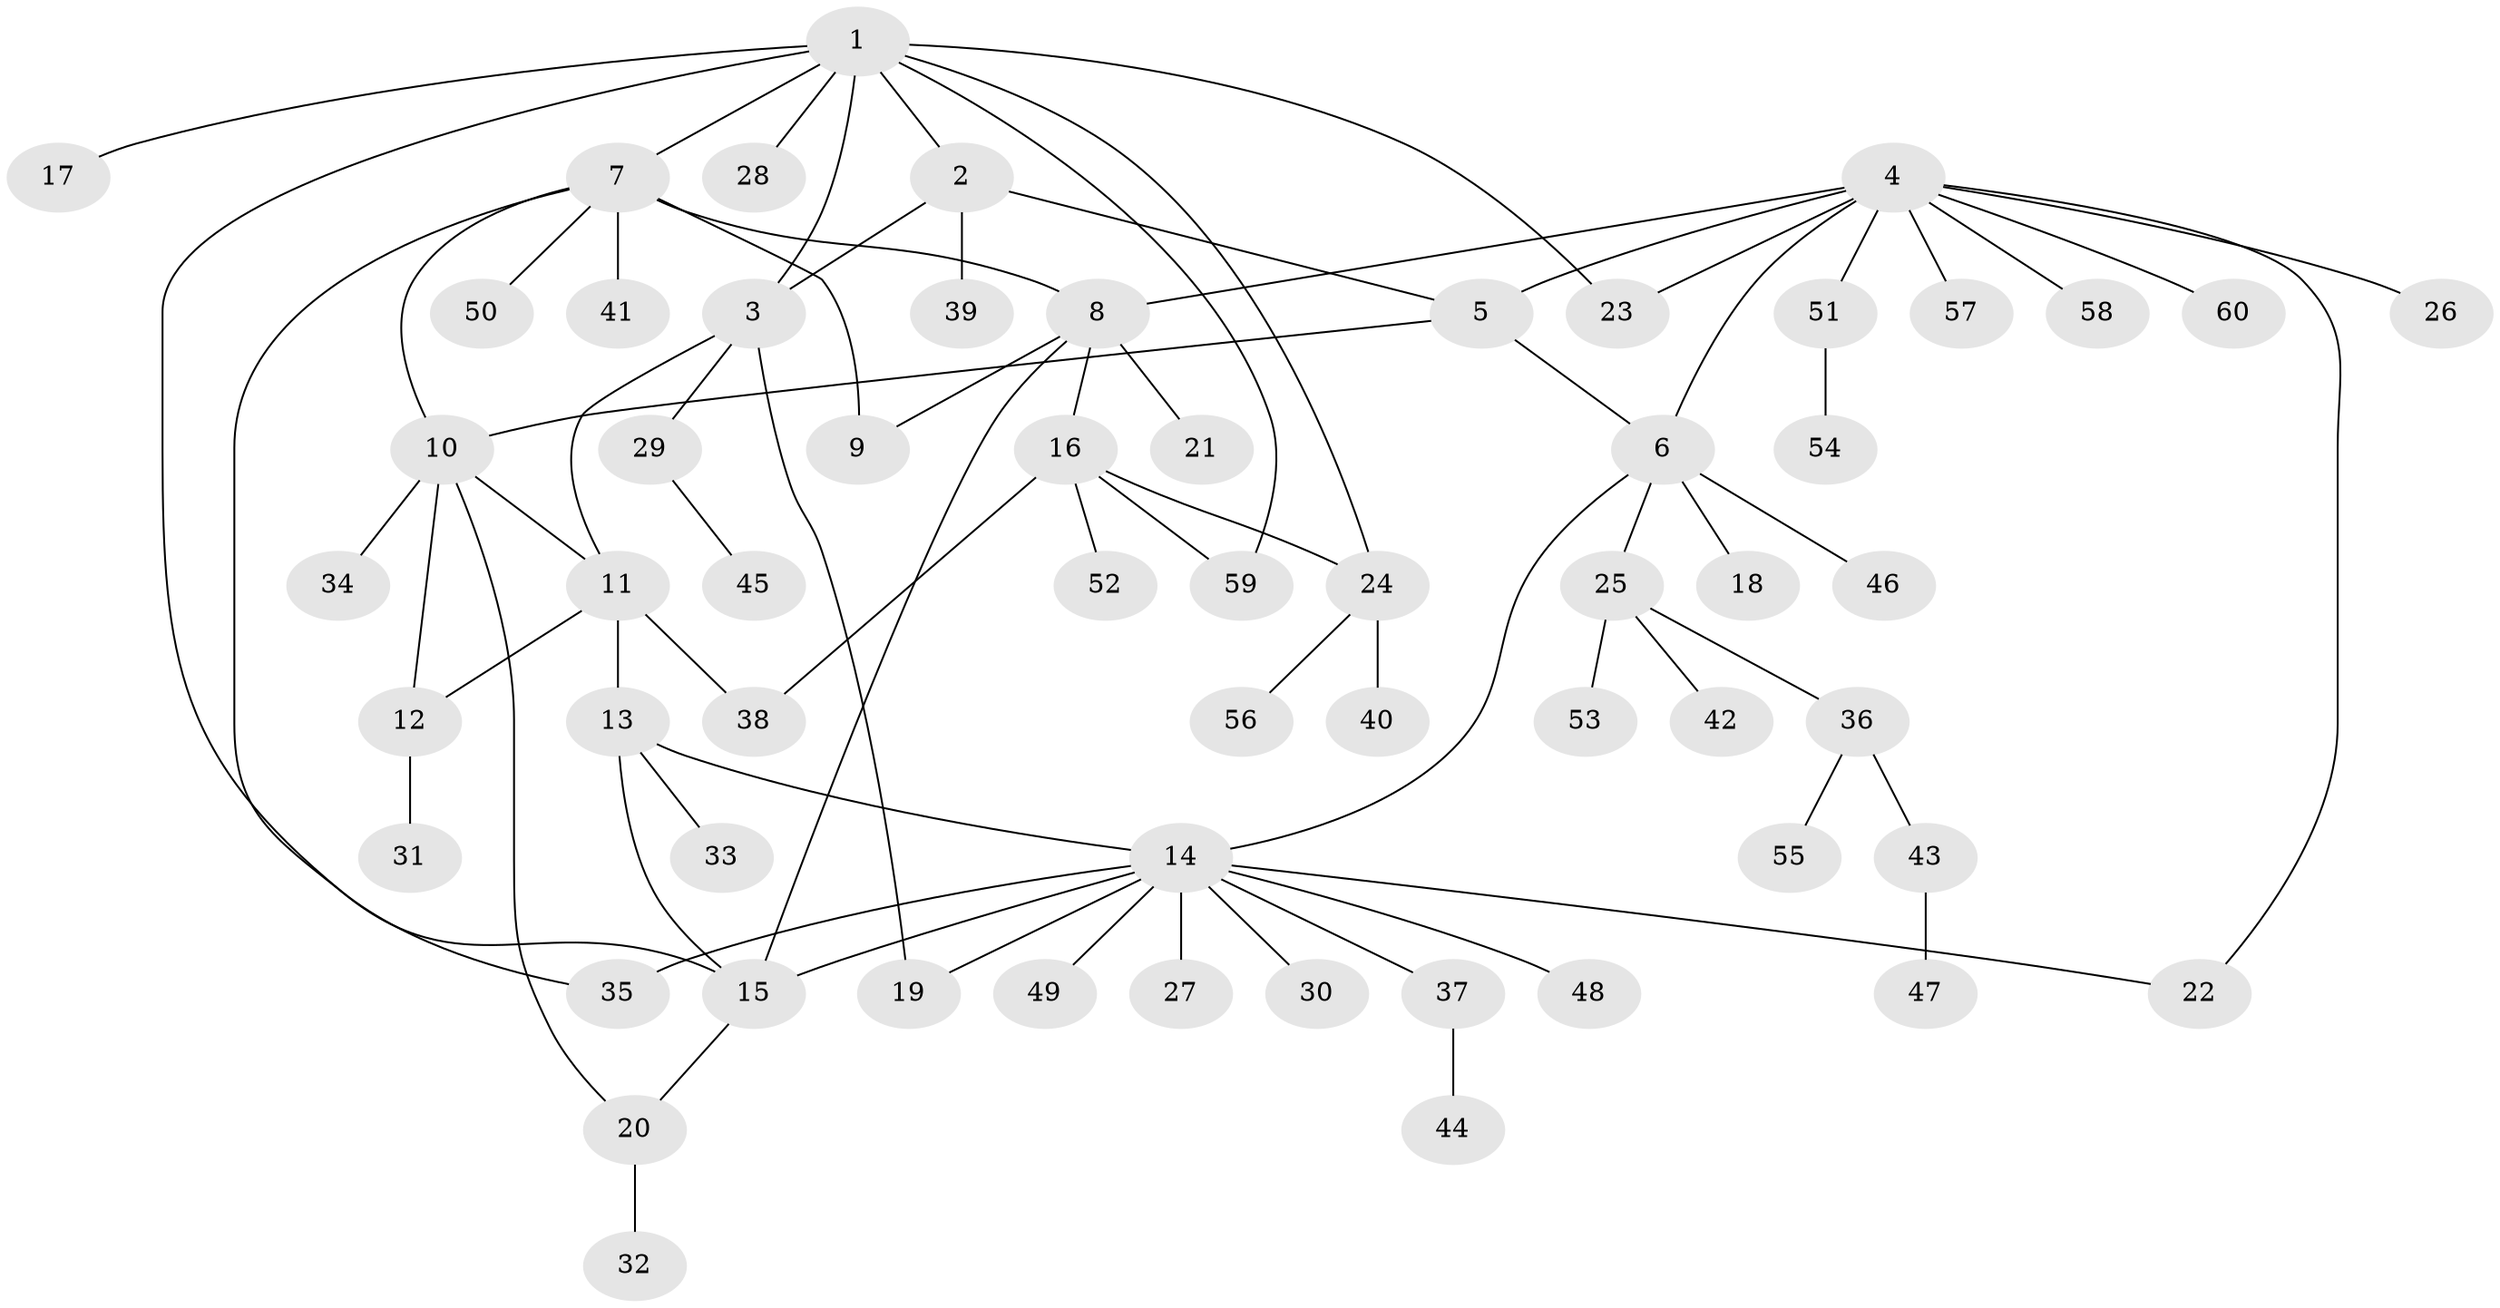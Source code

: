 // coarse degree distribution, {8: 0.045454545454545456, 3: 0.11363636363636363, 5: 0.045454545454545456, 9: 0.045454545454545456, 4: 0.045454545454545456, 10: 0.022727272727272728, 2: 0.11363636363636363, 11: 0.022727272727272728, 1: 0.5454545454545454}
// Generated by graph-tools (version 1.1) at 2025/24/03/03/25 07:24:09]
// undirected, 60 vertices, 78 edges
graph export_dot {
graph [start="1"]
  node [color=gray90,style=filled];
  1;
  2;
  3;
  4;
  5;
  6;
  7;
  8;
  9;
  10;
  11;
  12;
  13;
  14;
  15;
  16;
  17;
  18;
  19;
  20;
  21;
  22;
  23;
  24;
  25;
  26;
  27;
  28;
  29;
  30;
  31;
  32;
  33;
  34;
  35;
  36;
  37;
  38;
  39;
  40;
  41;
  42;
  43;
  44;
  45;
  46;
  47;
  48;
  49;
  50;
  51;
  52;
  53;
  54;
  55;
  56;
  57;
  58;
  59;
  60;
  1 -- 2;
  1 -- 3;
  1 -- 7;
  1 -- 15;
  1 -- 17;
  1 -- 23;
  1 -- 24;
  1 -- 28;
  1 -- 59;
  2 -- 3;
  2 -- 5;
  2 -- 39;
  3 -- 11;
  3 -- 19;
  3 -- 29;
  4 -- 5;
  4 -- 6;
  4 -- 8;
  4 -- 22;
  4 -- 23;
  4 -- 26;
  4 -- 51;
  4 -- 57;
  4 -- 58;
  4 -- 60;
  5 -- 6;
  5 -- 10;
  6 -- 14;
  6 -- 18;
  6 -- 25;
  6 -- 46;
  7 -- 8;
  7 -- 9;
  7 -- 10;
  7 -- 35;
  7 -- 41;
  7 -- 50;
  8 -- 9;
  8 -- 15;
  8 -- 16;
  8 -- 21;
  10 -- 11;
  10 -- 12;
  10 -- 20;
  10 -- 34;
  11 -- 12;
  11 -- 13;
  11 -- 38;
  12 -- 31;
  13 -- 14;
  13 -- 15;
  13 -- 33;
  14 -- 15;
  14 -- 19;
  14 -- 22;
  14 -- 27;
  14 -- 30;
  14 -- 35;
  14 -- 37;
  14 -- 48;
  14 -- 49;
  15 -- 20;
  16 -- 24;
  16 -- 38;
  16 -- 52;
  16 -- 59;
  20 -- 32;
  24 -- 40;
  24 -- 56;
  25 -- 36;
  25 -- 42;
  25 -- 53;
  29 -- 45;
  36 -- 43;
  36 -- 55;
  37 -- 44;
  43 -- 47;
  51 -- 54;
}
